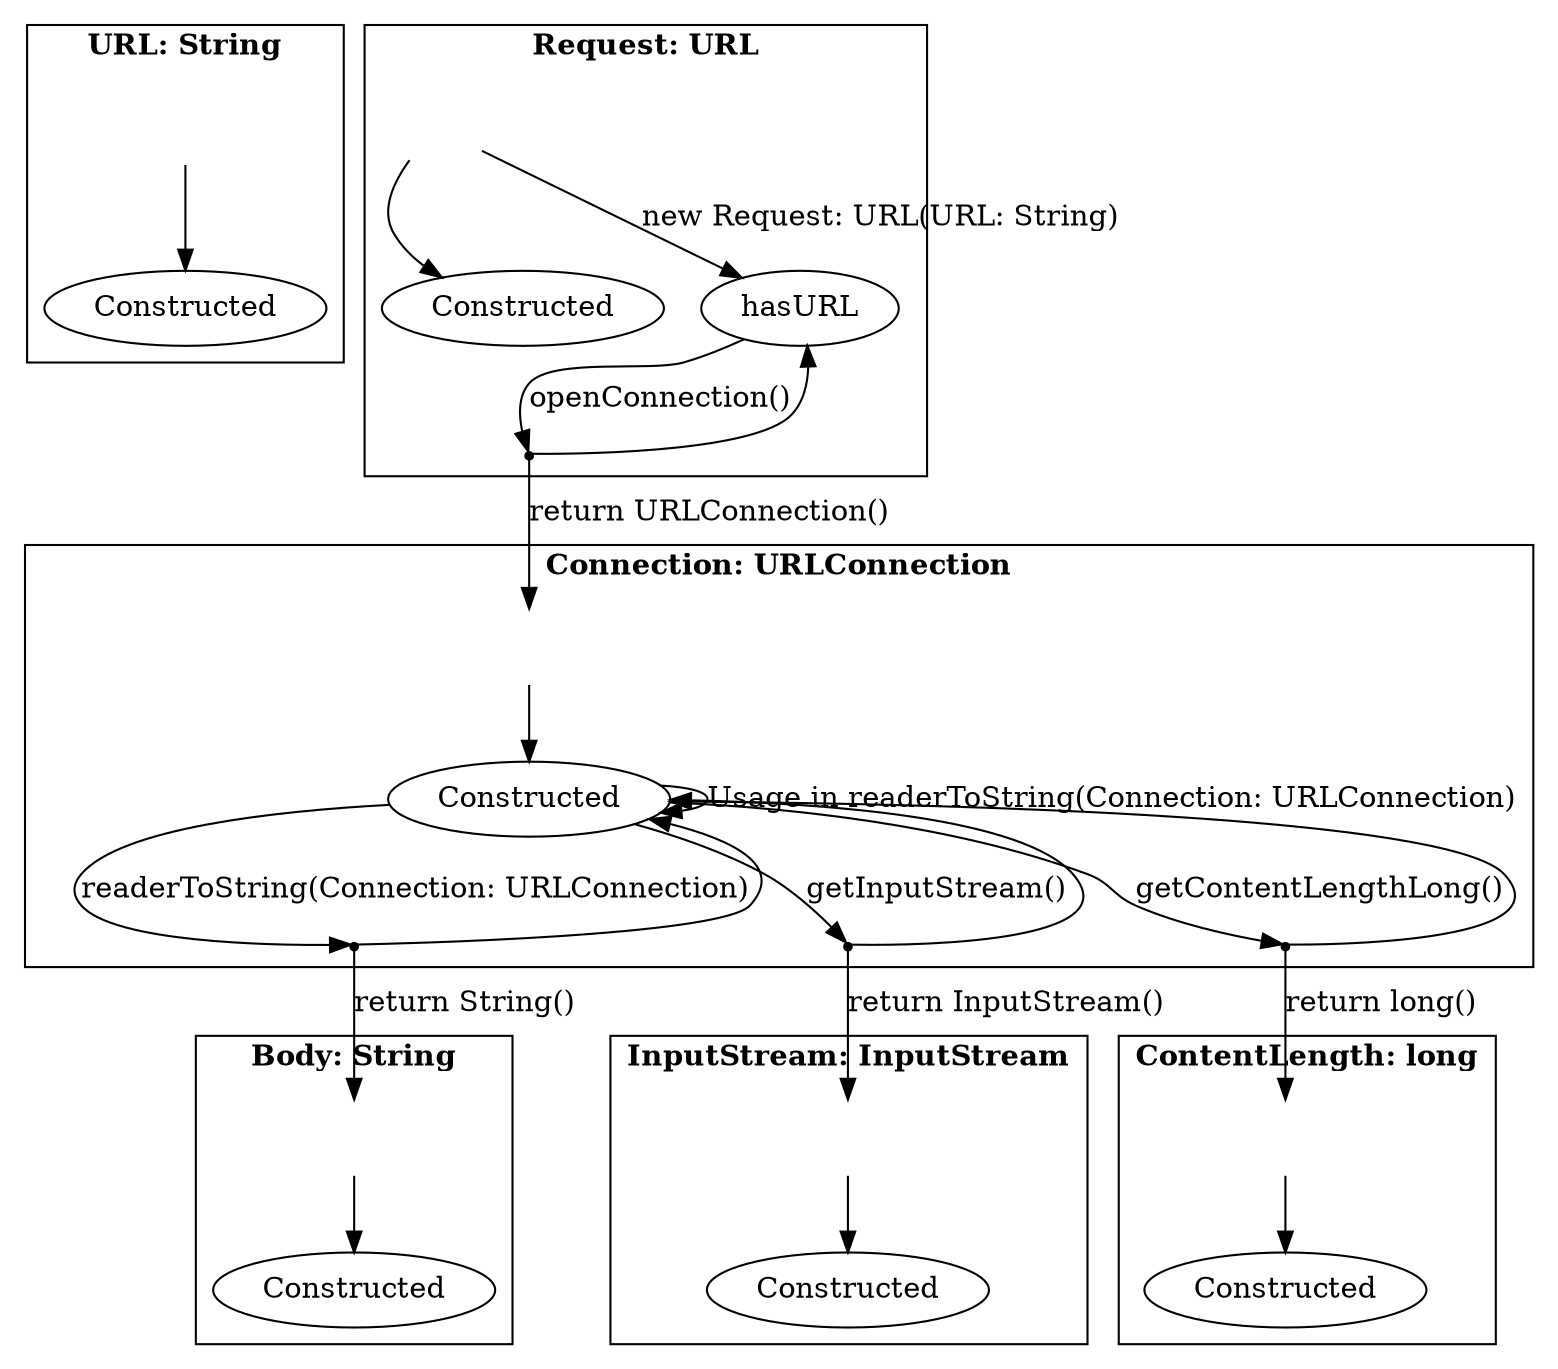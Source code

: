 digraph G {
    subgraph cluster0 {
    label = <<B>URL: String</B>>;
        Init_URL [ label="Init" , style = invis ];
        Constructed_URL [ label="Constructed"  ];
    }
    subgraph cluster1 {
    label = <<B>Request: URL</B>>;
        Init_Request [ label="Init" , style = invis ];
        Constructed_Request [ label="Constructed"  ];
        hasURL_Request [ label="hasURL"  ];
        virtual0 [ shape = point ];
    }
    subgraph cluster2 {
    label = <<B>Connection: URLConnection</B>>;
        Init_Connection [ label="Init" , style = invis ];
        Constructed_Connection [ label="Constructed"  ];
        virtual1 [ shape = point ];
        virtual2 [ shape = point ];
        virtual3 [ shape = point ];
    }
    subgraph cluster3 {
    label = <<B>Body: String</B>>;
        Init_Body [ label="Init" , style = invis ];
        Constructed_Body [ label="Constructed"  ];
    }
    subgraph cluster4 {
    label = <<B>InputStream: InputStream</B>>;
        Init_InputStream [ label="Init" , style = invis ];
        Constructed_InputStream [ label="Constructed"  ];
    }
    subgraph cluster5 {
    label = <<B>ContentLength: long</B>>;
        Init_ContentLength [ label="Init" , style = invis ];
        Constructed_ContentLength [ label="Constructed"  ];
    }
        Init_URL -> Constructed_URL [ label=""  ];
        Init_Request -> Constructed_Request [ label=""  ];
        Init_Request -> hasURL_Request [ label="new Request: URL(URL: String)"  ];
        hasURL_Request -> virtual0 [ label="openConnection()"  ];
        virtual0 -> hasURL_Request ;
        virtual0 -> Init_Connection [ label="return URLConnection()"  ];
        Init_Connection -> Constructed_Connection [ label=""  ];
        Constructed_Connection -> virtual1 [ label="readerToString(Connection: URLConnection)"  ];
        virtual1 -> Constructed_Connection ;
        virtual1 -> Init_Body [ label="return String()"  ];
        Constructed_Connection -> Constructed_Connection [ label="Usage in readerToString(Connection: URLConnection)"  ];
        Constructed_Connection -> virtual2 [ label="getInputStream()"  ];
        virtual2 -> Constructed_Connection ;
        virtual2 -> Init_InputStream [ label="return InputStream()"  ];
        Constructed_Connection -> virtual3 [ label="getContentLengthLong()"  ];
        virtual3 -> Constructed_Connection ;
        virtual3 -> Init_ContentLength [ label="return long()"  ];
        Init_Body -> Constructed_Body [ label=""  ];
        Init_InputStream -> Constructed_InputStream [ label=""  ];
        Init_ContentLength -> Constructed_ContentLength [ label=""  ];
}